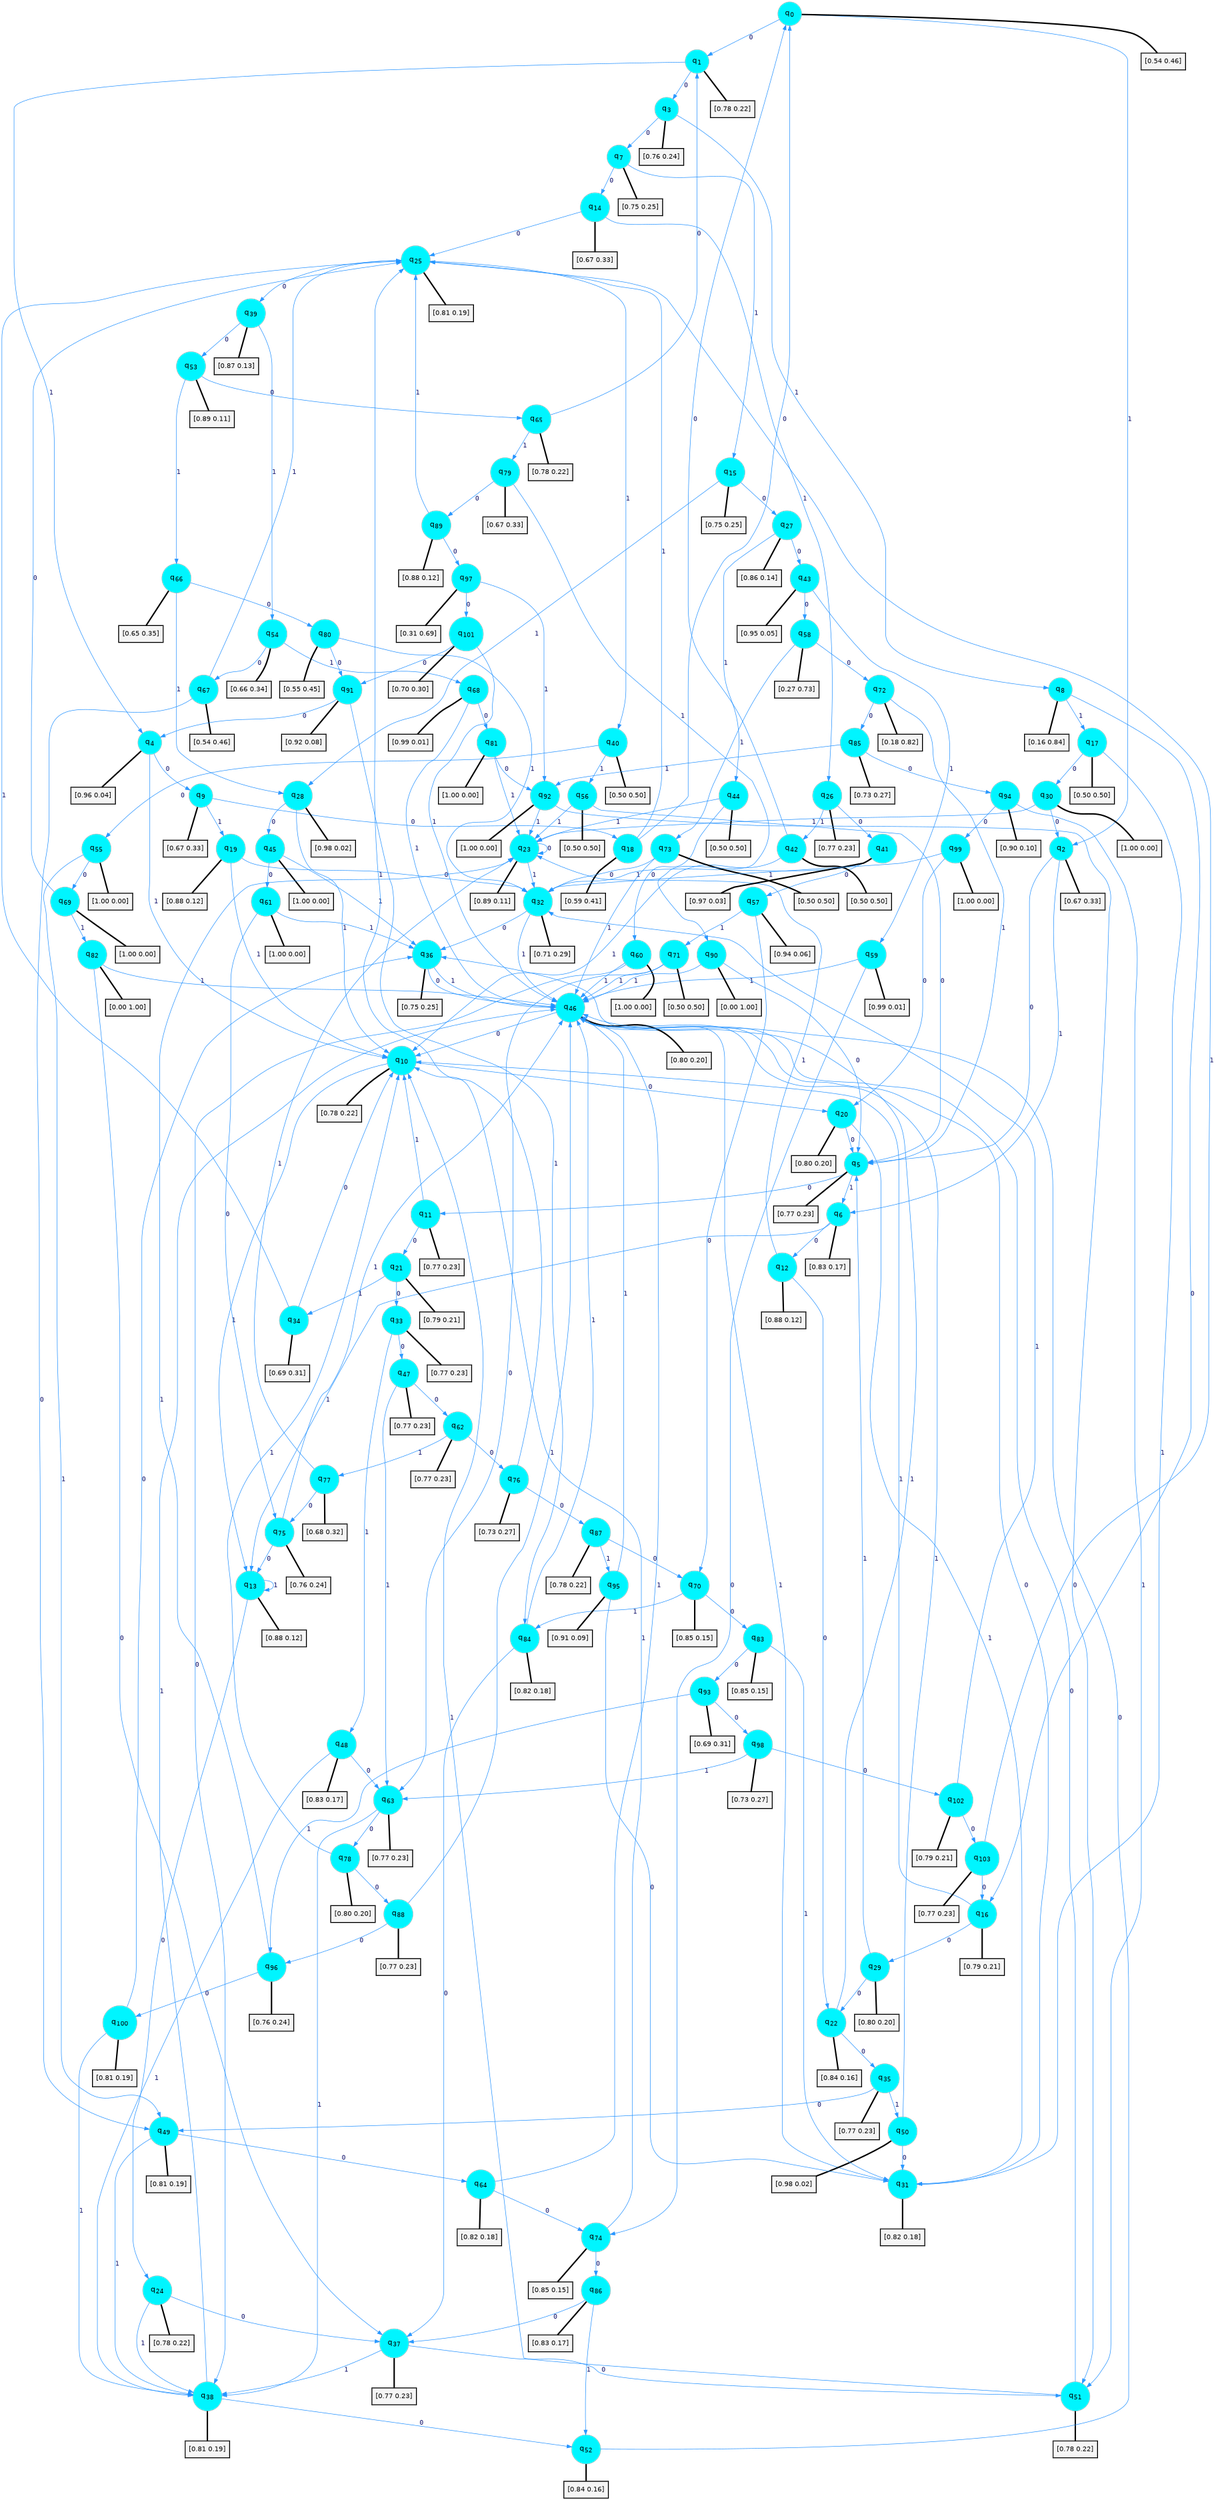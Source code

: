 digraph G {
graph [
bgcolor=transparent, dpi=300, rankdir=TD, size="40,25"];
node [
color=gray, fillcolor=turquoise1, fontcolor=black, fontname=Helvetica, fontsize=16, fontweight=bold, shape=circle, style=filled];
edge [
arrowsize=1, color=dodgerblue1, fontcolor=midnightblue, fontname=courier, fontweight=bold, penwidth=1, style=solid, weight=20];
0[label=<q<SUB>0</SUB>>];
1[label=<q<SUB>1</SUB>>];
2[label=<q<SUB>2</SUB>>];
3[label=<q<SUB>3</SUB>>];
4[label=<q<SUB>4</SUB>>];
5[label=<q<SUB>5</SUB>>];
6[label=<q<SUB>6</SUB>>];
7[label=<q<SUB>7</SUB>>];
8[label=<q<SUB>8</SUB>>];
9[label=<q<SUB>9</SUB>>];
10[label=<q<SUB>10</SUB>>];
11[label=<q<SUB>11</SUB>>];
12[label=<q<SUB>12</SUB>>];
13[label=<q<SUB>13</SUB>>];
14[label=<q<SUB>14</SUB>>];
15[label=<q<SUB>15</SUB>>];
16[label=<q<SUB>16</SUB>>];
17[label=<q<SUB>17</SUB>>];
18[label=<q<SUB>18</SUB>>];
19[label=<q<SUB>19</SUB>>];
20[label=<q<SUB>20</SUB>>];
21[label=<q<SUB>21</SUB>>];
22[label=<q<SUB>22</SUB>>];
23[label=<q<SUB>23</SUB>>];
24[label=<q<SUB>24</SUB>>];
25[label=<q<SUB>25</SUB>>];
26[label=<q<SUB>26</SUB>>];
27[label=<q<SUB>27</SUB>>];
28[label=<q<SUB>28</SUB>>];
29[label=<q<SUB>29</SUB>>];
30[label=<q<SUB>30</SUB>>];
31[label=<q<SUB>31</SUB>>];
32[label=<q<SUB>32</SUB>>];
33[label=<q<SUB>33</SUB>>];
34[label=<q<SUB>34</SUB>>];
35[label=<q<SUB>35</SUB>>];
36[label=<q<SUB>36</SUB>>];
37[label=<q<SUB>37</SUB>>];
38[label=<q<SUB>38</SUB>>];
39[label=<q<SUB>39</SUB>>];
40[label=<q<SUB>40</SUB>>];
41[label=<q<SUB>41</SUB>>];
42[label=<q<SUB>42</SUB>>];
43[label=<q<SUB>43</SUB>>];
44[label=<q<SUB>44</SUB>>];
45[label=<q<SUB>45</SUB>>];
46[label=<q<SUB>46</SUB>>];
47[label=<q<SUB>47</SUB>>];
48[label=<q<SUB>48</SUB>>];
49[label=<q<SUB>49</SUB>>];
50[label=<q<SUB>50</SUB>>];
51[label=<q<SUB>51</SUB>>];
52[label=<q<SUB>52</SUB>>];
53[label=<q<SUB>53</SUB>>];
54[label=<q<SUB>54</SUB>>];
55[label=<q<SUB>55</SUB>>];
56[label=<q<SUB>56</SUB>>];
57[label=<q<SUB>57</SUB>>];
58[label=<q<SUB>58</SUB>>];
59[label=<q<SUB>59</SUB>>];
60[label=<q<SUB>60</SUB>>];
61[label=<q<SUB>61</SUB>>];
62[label=<q<SUB>62</SUB>>];
63[label=<q<SUB>63</SUB>>];
64[label=<q<SUB>64</SUB>>];
65[label=<q<SUB>65</SUB>>];
66[label=<q<SUB>66</SUB>>];
67[label=<q<SUB>67</SUB>>];
68[label=<q<SUB>68</SUB>>];
69[label=<q<SUB>69</SUB>>];
70[label=<q<SUB>70</SUB>>];
71[label=<q<SUB>71</SUB>>];
72[label=<q<SUB>72</SUB>>];
73[label=<q<SUB>73</SUB>>];
74[label=<q<SUB>74</SUB>>];
75[label=<q<SUB>75</SUB>>];
76[label=<q<SUB>76</SUB>>];
77[label=<q<SUB>77</SUB>>];
78[label=<q<SUB>78</SUB>>];
79[label=<q<SUB>79</SUB>>];
80[label=<q<SUB>80</SUB>>];
81[label=<q<SUB>81</SUB>>];
82[label=<q<SUB>82</SUB>>];
83[label=<q<SUB>83</SUB>>];
84[label=<q<SUB>84</SUB>>];
85[label=<q<SUB>85</SUB>>];
86[label=<q<SUB>86</SUB>>];
87[label=<q<SUB>87</SUB>>];
88[label=<q<SUB>88</SUB>>];
89[label=<q<SUB>89</SUB>>];
90[label=<q<SUB>90</SUB>>];
91[label=<q<SUB>91</SUB>>];
92[label=<q<SUB>92</SUB>>];
93[label=<q<SUB>93</SUB>>];
94[label=<q<SUB>94</SUB>>];
95[label=<q<SUB>95</SUB>>];
96[label=<q<SUB>96</SUB>>];
97[label=<q<SUB>97</SUB>>];
98[label=<q<SUB>98</SUB>>];
99[label=<q<SUB>99</SUB>>];
100[label=<q<SUB>100</SUB>>];
101[label=<q<SUB>101</SUB>>];
102[label=<q<SUB>102</SUB>>];
103[label=<q<SUB>103</SUB>>];
104[label="[0.54 0.46]", shape=box,fontcolor=black, fontname=Helvetica, fontsize=14, penwidth=2, fillcolor=whitesmoke,color=black];
105[label="[0.78 0.22]", shape=box,fontcolor=black, fontname=Helvetica, fontsize=14, penwidth=2, fillcolor=whitesmoke,color=black];
106[label="[0.67 0.33]", shape=box,fontcolor=black, fontname=Helvetica, fontsize=14, penwidth=2, fillcolor=whitesmoke,color=black];
107[label="[0.76 0.24]", shape=box,fontcolor=black, fontname=Helvetica, fontsize=14, penwidth=2, fillcolor=whitesmoke,color=black];
108[label="[0.96 0.04]", shape=box,fontcolor=black, fontname=Helvetica, fontsize=14, penwidth=2, fillcolor=whitesmoke,color=black];
109[label="[0.77 0.23]", shape=box,fontcolor=black, fontname=Helvetica, fontsize=14, penwidth=2, fillcolor=whitesmoke,color=black];
110[label="[0.83 0.17]", shape=box,fontcolor=black, fontname=Helvetica, fontsize=14, penwidth=2, fillcolor=whitesmoke,color=black];
111[label="[0.75 0.25]", shape=box,fontcolor=black, fontname=Helvetica, fontsize=14, penwidth=2, fillcolor=whitesmoke,color=black];
112[label="[0.16 0.84]", shape=box,fontcolor=black, fontname=Helvetica, fontsize=14, penwidth=2, fillcolor=whitesmoke,color=black];
113[label="[0.67 0.33]", shape=box,fontcolor=black, fontname=Helvetica, fontsize=14, penwidth=2, fillcolor=whitesmoke,color=black];
114[label="[0.78 0.22]", shape=box,fontcolor=black, fontname=Helvetica, fontsize=14, penwidth=2, fillcolor=whitesmoke,color=black];
115[label="[0.77 0.23]", shape=box,fontcolor=black, fontname=Helvetica, fontsize=14, penwidth=2, fillcolor=whitesmoke,color=black];
116[label="[0.88 0.12]", shape=box,fontcolor=black, fontname=Helvetica, fontsize=14, penwidth=2, fillcolor=whitesmoke,color=black];
117[label="[0.88 0.12]", shape=box,fontcolor=black, fontname=Helvetica, fontsize=14, penwidth=2, fillcolor=whitesmoke,color=black];
118[label="[0.67 0.33]", shape=box,fontcolor=black, fontname=Helvetica, fontsize=14, penwidth=2, fillcolor=whitesmoke,color=black];
119[label="[0.75 0.25]", shape=box,fontcolor=black, fontname=Helvetica, fontsize=14, penwidth=2, fillcolor=whitesmoke,color=black];
120[label="[0.79 0.21]", shape=box,fontcolor=black, fontname=Helvetica, fontsize=14, penwidth=2, fillcolor=whitesmoke,color=black];
121[label="[0.50 0.50]", shape=box,fontcolor=black, fontname=Helvetica, fontsize=14, penwidth=2, fillcolor=whitesmoke,color=black];
122[label="[0.59 0.41]", shape=box,fontcolor=black, fontname=Helvetica, fontsize=14, penwidth=2, fillcolor=whitesmoke,color=black];
123[label="[0.88 0.12]", shape=box,fontcolor=black, fontname=Helvetica, fontsize=14, penwidth=2, fillcolor=whitesmoke,color=black];
124[label="[0.80 0.20]", shape=box,fontcolor=black, fontname=Helvetica, fontsize=14, penwidth=2, fillcolor=whitesmoke,color=black];
125[label="[0.79 0.21]", shape=box,fontcolor=black, fontname=Helvetica, fontsize=14, penwidth=2, fillcolor=whitesmoke,color=black];
126[label="[0.84 0.16]", shape=box,fontcolor=black, fontname=Helvetica, fontsize=14, penwidth=2, fillcolor=whitesmoke,color=black];
127[label="[0.89 0.11]", shape=box,fontcolor=black, fontname=Helvetica, fontsize=14, penwidth=2, fillcolor=whitesmoke,color=black];
128[label="[0.78 0.22]", shape=box,fontcolor=black, fontname=Helvetica, fontsize=14, penwidth=2, fillcolor=whitesmoke,color=black];
129[label="[0.81 0.19]", shape=box,fontcolor=black, fontname=Helvetica, fontsize=14, penwidth=2, fillcolor=whitesmoke,color=black];
130[label="[0.77 0.23]", shape=box,fontcolor=black, fontname=Helvetica, fontsize=14, penwidth=2, fillcolor=whitesmoke,color=black];
131[label="[0.86 0.14]", shape=box,fontcolor=black, fontname=Helvetica, fontsize=14, penwidth=2, fillcolor=whitesmoke,color=black];
132[label="[0.98 0.02]", shape=box,fontcolor=black, fontname=Helvetica, fontsize=14, penwidth=2, fillcolor=whitesmoke,color=black];
133[label="[0.80 0.20]", shape=box,fontcolor=black, fontname=Helvetica, fontsize=14, penwidth=2, fillcolor=whitesmoke,color=black];
134[label="[1.00 0.00]", shape=box,fontcolor=black, fontname=Helvetica, fontsize=14, penwidth=2, fillcolor=whitesmoke,color=black];
135[label="[0.82 0.18]", shape=box,fontcolor=black, fontname=Helvetica, fontsize=14, penwidth=2, fillcolor=whitesmoke,color=black];
136[label="[0.71 0.29]", shape=box,fontcolor=black, fontname=Helvetica, fontsize=14, penwidth=2, fillcolor=whitesmoke,color=black];
137[label="[0.77 0.23]", shape=box,fontcolor=black, fontname=Helvetica, fontsize=14, penwidth=2, fillcolor=whitesmoke,color=black];
138[label="[0.69 0.31]", shape=box,fontcolor=black, fontname=Helvetica, fontsize=14, penwidth=2, fillcolor=whitesmoke,color=black];
139[label="[0.77 0.23]", shape=box,fontcolor=black, fontname=Helvetica, fontsize=14, penwidth=2, fillcolor=whitesmoke,color=black];
140[label="[0.75 0.25]", shape=box,fontcolor=black, fontname=Helvetica, fontsize=14, penwidth=2, fillcolor=whitesmoke,color=black];
141[label="[0.77 0.23]", shape=box,fontcolor=black, fontname=Helvetica, fontsize=14, penwidth=2, fillcolor=whitesmoke,color=black];
142[label="[0.81 0.19]", shape=box,fontcolor=black, fontname=Helvetica, fontsize=14, penwidth=2, fillcolor=whitesmoke,color=black];
143[label="[0.87 0.13]", shape=box,fontcolor=black, fontname=Helvetica, fontsize=14, penwidth=2, fillcolor=whitesmoke,color=black];
144[label="[0.50 0.50]", shape=box,fontcolor=black, fontname=Helvetica, fontsize=14, penwidth=2, fillcolor=whitesmoke,color=black];
145[label="[0.97 0.03]", shape=box,fontcolor=black, fontname=Helvetica, fontsize=14, penwidth=2, fillcolor=whitesmoke,color=black];
146[label="[0.50 0.50]", shape=box,fontcolor=black, fontname=Helvetica, fontsize=14, penwidth=2, fillcolor=whitesmoke,color=black];
147[label="[0.95 0.05]", shape=box,fontcolor=black, fontname=Helvetica, fontsize=14, penwidth=2, fillcolor=whitesmoke,color=black];
148[label="[0.50 0.50]", shape=box,fontcolor=black, fontname=Helvetica, fontsize=14, penwidth=2, fillcolor=whitesmoke,color=black];
149[label="[1.00 0.00]", shape=box,fontcolor=black, fontname=Helvetica, fontsize=14, penwidth=2, fillcolor=whitesmoke,color=black];
150[label="[0.80 0.20]", shape=box,fontcolor=black, fontname=Helvetica, fontsize=14, penwidth=2, fillcolor=whitesmoke,color=black];
151[label="[0.77 0.23]", shape=box,fontcolor=black, fontname=Helvetica, fontsize=14, penwidth=2, fillcolor=whitesmoke,color=black];
152[label="[0.83 0.17]", shape=box,fontcolor=black, fontname=Helvetica, fontsize=14, penwidth=2, fillcolor=whitesmoke,color=black];
153[label="[0.81 0.19]", shape=box,fontcolor=black, fontname=Helvetica, fontsize=14, penwidth=2, fillcolor=whitesmoke,color=black];
154[label="[0.98 0.02]", shape=box,fontcolor=black, fontname=Helvetica, fontsize=14, penwidth=2, fillcolor=whitesmoke,color=black];
155[label="[0.78 0.22]", shape=box,fontcolor=black, fontname=Helvetica, fontsize=14, penwidth=2, fillcolor=whitesmoke,color=black];
156[label="[0.84 0.16]", shape=box,fontcolor=black, fontname=Helvetica, fontsize=14, penwidth=2, fillcolor=whitesmoke,color=black];
157[label="[0.89 0.11]", shape=box,fontcolor=black, fontname=Helvetica, fontsize=14, penwidth=2, fillcolor=whitesmoke,color=black];
158[label="[0.66 0.34]", shape=box,fontcolor=black, fontname=Helvetica, fontsize=14, penwidth=2, fillcolor=whitesmoke,color=black];
159[label="[1.00 0.00]", shape=box,fontcolor=black, fontname=Helvetica, fontsize=14, penwidth=2, fillcolor=whitesmoke,color=black];
160[label="[0.50 0.50]", shape=box,fontcolor=black, fontname=Helvetica, fontsize=14, penwidth=2, fillcolor=whitesmoke,color=black];
161[label="[0.94 0.06]", shape=box,fontcolor=black, fontname=Helvetica, fontsize=14, penwidth=2, fillcolor=whitesmoke,color=black];
162[label="[0.27 0.73]", shape=box,fontcolor=black, fontname=Helvetica, fontsize=14, penwidth=2, fillcolor=whitesmoke,color=black];
163[label="[0.99 0.01]", shape=box,fontcolor=black, fontname=Helvetica, fontsize=14, penwidth=2, fillcolor=whitesmoke,color=black];
164[label="[1.00 0.00]", shape=box,fontcolor=black, fontname=Helvetica, fontsize=14, penwidth=2, fillcolor=whitesmoke,color=black];
165[label="[1.00 0.00]", shape=box,fontcolor=black, fontname=Helvetica, fontsize=14, penwidth=2, fillcolor=whitesmoke,color=black];
166[label="[0.77 0.23]", shape=box,fontcolor=black, fontname=Helvetica, fontsize=14, penwidth=2, fillcolor=whitesmoke,color=black];
167[label="[0.77 0.23]", shape=box,fontcolor=black, fontname=Helvetica, fontsize=14, penwidth=2, fillcolor=whitesmoke,color=black];
168[label="[0.82 0.18]", shape=box,fontcolor=black, fontname=Helvetica, fontsize=14, penwidth=2, fillcolor=whitesmoke,color=black];
169[label="[0.78 0.22]", shape=box,fontcolor=black, fontname=Helvetica, fontsize=14, penwidth=2, fillcolor=whitesmoke,color=black];
170[label="[0.65 0.35]", shape=box,fontcolor=black, fontname=Helvetica, fontsize=14, penwidth=2, fillcolor=whitesmoke,color=black];
171[label="[0.54 0.46]", shape=box,fontcolor=black, fontname=Helvetica, fontsize=14, penwidth=2, fillcolor=whitesmoke,color=black];
172[label="[0.99 0.01]", shape=box,fontcolor=black, fontname=Helvetica, fontsize=14, penwidth=2, fillcolor=whitesmoke,color=black];
173[label="[1.00 0.00]", shape=box,fontcolor=black, fontname=Helvetica, fontsize=14, penwidth=2, fillcolor=whitesmoke,color=black];
174[label="[0.85 0.15]", shape=box,fontcolor=black, fontname=Helvetica, fontsize=14, penwidth=2, fillcolor=whitesmoke,color=black];
175[label="[0.50 0.50]", shape=box,fontcolor=black, fontname=Helvetica, fontsize=14, penwidth=2, fillcolor=whitesmoke,color=black];
176[label="[0.18 0.82]", shape=box,fontcolor=black, fontname=Helvetica, fontsize=14, penwidth=2, fillcolor=whitesmoke,color=black];
177[label="[0.50 0.50]", shape=box,fontcolor=black, fontname=Helvetica, fontsize=14, penwidth=2, fillcolor=whitesmoke,color=black];
178[label="[0.85 0.15]", shape=box,fontcolor=black, fontname=Helvetica, fontsize=14, penwidth=2, fillcolor=whitesmoke,color=black];
179[label="[0.76 0.24]", shape=box,fontcolor=black, fontname=Helvetica, fontsize=14, penwidth=2, fillcolor=whitesmoke,color=black];
180[label="[0.73 0.27]", shape=box,fontcolor=black, fontname=Helvetica, fontsize=14, penwidth=2, fillcolor=whitesmoke,color=black];
181[label="[0.68 0.32]", shape=box,fontcolor=black, fontname=Helvetica, fontsize=14, penwidth=2, fillcolor=whitesmoke,color=black];
182[label="[0.80 0.20]", shape=box,fontcolor=black, fontname=Helvetica, fontsize=14, penwidth=2, fillcolor=whitesmoke,color=black];
183[label="[0.67 0.33]", shape=box,fontcolor=black, fontname=Helvetica, fontsize=14, penwidth=2, fillcolor=whitesmoke,color=black];
184[label="[0.55 0.45]", shape=box,fontcolor=black, fontname=Helvetica, fontsize=14, penwidth=2, fillcolor=whitesmoke,color=black];
185[label="[1.00 0.00]", shape=box,fontcolor=black, fontname=Helvetica, fontsize=14, penwidth=2, fillcolor=whitesmoke,color=black];
186[label="[0.00 1.00]", shape=box,fontcolor=black, fontname=Helvetica, fontsize=14, penwidth=2, fillcolor=whitesmoke,color=black];
187[label="[0.85 0.15]", shape=box,fontcolor=black, fontname=Helvetica, fontsize=14, penwidth=2, fillcolor=whitesmoke,color=black];
188[label="[0.82 0.18]", shape=box,fontcolor=black, fontname=Helvetica, fontsize=14, penwidth=2, fillcolor=whitesmoke,color=black];
189[label="[0.73 0.27]", shape=box,fontcolor=black, fontname=Helvetica, fontsize=14, penwidth=2, fillcolor=whitesmoke,color=black];
190[label="[0.83 0.17]", shape=box,fontcolor=black, fontname=Helvetica, fontsize=14, penwidth=2, fillcolor=whitesmoke,color=black];
191[label="[0.78 0.22]", shape=box,fontcolor=black, fontname=Helvetica, fontsize=14, penwidth=2, fillcolor=whitesmoke,color=black];
192[label="[0.77 0.23]", shape=box,fontcolor=black, fontname=Helvetica, fontsize=14, penwidth=2, fillcolor=whitesmoke,color=black];
193[label="[0.88 0.12]", shape=box,fontcolor=black, fontname=Helvetica, fontsize=14, penwidth=2, fillcolor=whitesmoke,color=black];
194[label="[0.00 1.00]", shape=box,fontcolor=black, fontname=Helvetica, fontsize=14, penwidth=2, fillcolor=whitesmoke,color=black];
195[label="[0.92 0.08]", shape=box,fontcolor=black, fontname=Helvetica, fontsize=14, penwidth=2, fillcolor=whitesmoke,color=black];
196[label="[1.00 0.00]", shape=box,fontcolor=black, fontname=Helvetica, fontsize=14, penwidth=2, fillcolor=whitesmoke,color=black];
197[label="[0.69 0.31]", shape=box,fontcolor=black, fontname=Helvetica, fontsize=14, penwidth=2, fillcolor=whitesmoke,color=black];
198[label="[0.90 0.10]", shape=box,fontcolor=black, fontname=Helvetica, fontsize=14, penwidth=2, fillcolor=whitesmoke,color=black];
199[label="[0.91 0.09]", shape=box,fontcolor=black, fontname=Helvetica, fontsize=14, penwidth=2, fillcolor=whitesmoke,color=black];
200[label="[0.76 0.24]", shape=box,fontcolor=black, fontname=Helvetica, fontsize=14, penwidth=2, fillcolor=whitesmoke,color=black];
201[label="[0.31 0.69]", shape=box,fontcolor=black, fontname=Helvetica, fontsize=14, penwidth=2, fillcolor=whitesmoke,color=black];
202[label="[0.73 0.27]", shape=box,fontcolor=black, fontname=Helvetica, fontsize=14, penwidth=2, fillcolor=whitesmoke,color=black];
203[label="[1.00 0.00]", shape=box,fontcolor=black, fontname=Helvetica, fontsize=14, penwidth=2, fillcolor=whitesmoke,color=black];
204[label="[0.81 0.19]", shape=box,fontcolor=black, fontname=Helvetica, fontsize=14, penwidth=2, fillcolor=whitesmoke,color=black];
205[label="[0.70 0.30]", shape=box,fontcolor=black, fontname=Helvetica, fontsize=14, penwidth=2, fillcolor=whitesmoke,color=black];
206[label="[0.79 0.21]", shape=box,fontcolor=black, fontname=Helvetica, fontsize=14, penwidth=2, fillcolor=whitesmoke,color=black];
207[label="[0.77 0.23]", shape=box,fontcolor=black, fontname=Helvetica, fontsize=14, penwidth=2, fillcolor=whitesmoke,color=black];
0->1 [label=0];
0->2 [label=1];
0->104 [arrowhead=none, penwidth=3,color=black];
1->3 [label=0];
1->4 [label=1];
1->105 [arrowhead=none, penwidth=3,color=black];
2->5 [label=0];
2->6 [label=1];
2->106 [arrowhead=none, penwidth=3,color=black];
3->7 [label=0];
3->8 [label=1];
3->107 [arrowhead=none, penwidth=3,color=black];
4->9 [label=0];
4->10 [label=1];
4->108 [arrowhead=none, penwidth=3,color=black];
5->11 [label=0];
5->6 [label=1];
5->109 [arrowhead=none, penwidth=3,color=black];
6->12 [label=0];
6->13 [label=1];
6->110 [arrowhead=none, penwidth=3,color=black];
7->14 [label=0];
7->15 [label=1];
7->111 [arrowhead=none, penwidth=3,color=black];
8->16 [label=0];
8->17 [label=1];
8->112 [arrowhead=none, penwidth=3,color=black];
9->18 [label=0];
9->19 [label=1];
9->113 [arrowhead=none, penwidth=3,color=black];
10->20 [label=0];
10->13 [label=1];
10->114 [arrowhead=none, penwidth=3,color=black];
11->21 [label=0];
11->10 [label=1];
11->115 [arrowhead=none, penwidth=3,color=black];
12->22 [label=0];
12->23 [label=1];
12->116 [arrowhead=none, penwidth=3,color=black];
13->24 [label=0];
13->13 [label=1];
13->117 [arrowhead=none, penwidth=3,color=black];
14->25 [label=0];
14->26 [label=1];
14->118 [arrowhead=none, penwidth=3,color=black];
15->27 [label=0];
15->28 [label=1];
15->119 [arrowhead=none, penwidth=3,color=black];
16->29 [label=0];
16->10 [label=1];
16->120 [arrowhead=none, penwidth=3,color=black];
17->30 [label=0];
17->31 [label=1];
17->121 [arrowhead=none, penwidth=3,color=black];
18->0 [label=0];
18->25 [label=1];
18->122 [arrowhead=none, penwidth=3,color=black];
19->32 [label=0];
19->10 [label=1];
19->123 [arrowhead=none, penwidth=3,color=black];
20->5 [label=0];
20->31 [label=1];
20->124 [arrowhead=none, penwidth=3,color=black];
21->33 [label=0];
21->34 [label=1];
21->125 [arrowhead=none, penwidth=3,color=black];
22->35 [label=0];
22->36 [label=1];
22->126 [arrowhead=none, penwidth=3,color=black];
23->23 [label=0];
23->32 [label=1];
23->127 [arrowhead=none, penwidth=3,color=black];
24->37 [label=0];
24->38 [label=1];
24->128 [arrowhead=none, penwidth=3,color=black];
25->39 [label=0];
25->40 [label=1];
25->129 [arrowhead=none, penwidth=3,color=black];
26->41 [label=0];
26->42 [label=1];
26->130 [arrowhead=none, penwidth=3,color=black];
27->43 [label=0];
27->44 [label=1];
27->131 [arrowhead=none, penwidth=3,color=black];
28->45 [label=0];
28->10 [label=1];
28->132 [arrowhead=none, penwidth=3,color=black];
29->22 [label=0];
29->5 [label=1];
29->133 [arrowhead=none, penwidth=3,color=black];
30->2 [label=0];
30->23 [label=1];
30->134 [arrowhead=none, penwidth=3,color=black];
31->46 [label=0];
31->46 [label=1];
31->135 [arrowhead=none, penwidth=3,color=black];
32->36 [label=0];
32->46 [label=1];
32->136 [arrowhead=none, penwidth=3,color=black];
33->47 [label=0];
33->48 [label=1];
33->137 [arrowhead=none, penwidth=3,color=black];
34->10 [label=0];
34->25 [label=1];
34->138 [arrowhead=none, penwidth=3,color=black];
35->49 [label=0];
35->50 [label=1];
35->139 [arrowhead=none, penwidth=3,color=black];
36->46 [label=0];
36->46 [label=1];
36->140 [arrowhead=none, penwidth=3,color=black];
37->51 [label=0];
37->38 [label=1];
37->141 [arrowhead=none, penwidth=3,color=black];
38->52 [label=0];
38->46 [label=1];
38->142 [arrowhead=none, penwidth=3,color=black];
39->53 [label=0];
39->54 [label=1];
39->143 [arrowhead=none, penwidth=3,color=black];
40->55 [label=0];
40->56 [label=1];
40->144 [arrowhead=none, penwidth=3,color=black];
41->57 [label=0];
41->32 [label=1];
41->145 [arrowhead=none, penwidth=3,color=black];
42->0 [label=0];
42->10 [label=1];
42->146 [arrowhead=none, penwidth=3,color=black];
43->58 [label=0];
43->59 [label=1];
43->147 [arrowhead=none, penwidth=3,color=black];
44->60 [label=0];
44->23 [label=1];
44->148 [arrowhead=none, penwidth=3,color=black];
45->61 [label=0];
45->36 [label=1];
45->149 [arrowhead=none, penwidth=3,color=black];
46->10 [label=0];
46->150 [arrowhead=none, penwidth=3,color=black];
47->62 [label=0];
47->63 [label=1];
47->151 [arrowhead=none, penwidth=3,color=black];
48->63 [label=0];
48->38 [label=1];
48->152 [arrowhead=none, penwidth=3,color=black];
49->64 [label=0];
49->38 [label=1];
49->153 [arrowhead=none, penwidth=3,color=black];
50->31 [label=0];
50->46 [label=1];
50->154 [arrowhead=none, penwidth=3,color=black];
51->46 [label=0];
51->10 [label=1];
51->155 [arrowhead=none, penwidth=3,color=black];
52->46 [label=0];
52->156 [arrowhead=none, penwidth=3,color=black];
53->65 [label=0];
53->66 [label=1];
53->157 [arrowhead=none, penwidth=3,color=black];
54->67 [label=0];
54->68 [label=1];
54->158 [arrowhead=none, penwidth=3,color=black];
55->69 [label=0];
55->49 [label=1];
55->159 [arrowhead=none, penwidth=3,color=black];
56->5 [label=0];
56->23 [label=1];
56->160 [arrowhead=none, penwidth=3,color=black];
57->70 [label=0];
57->71 [label=1];
57->161 [arrowhead=none, penwidth=3,color=black];
58->72 [label=0];
58->73 [label=1];
58->162 [arrowhead=none, penwidth=3,color=black];
59->74 [label=0];
59->46 [label=1];
59->163 [arrowhead=none, penwidth=3,color=black];
60->38 [label=0];
60->46 [label=1];
60->164 [arrowhead=none, penwidth=3,color=black];
61->75 [label=0];
61->36 [label=1];
61->165 [arrowhead=none, penwidth=3,color=black];
62->76 [label=0];
62->77 [label=1];
62->166 [arrowhead=none, penwidth=3,color=black];
63->78 [label=0];
63->38 [label=1];
63->167 [arrowhead=none, penwidth=3,color=black];
64->74 [label=0];
64->46 [label=1];
64->168 [arrowhead=none, penwidth=3,color=black];
65->1 [label=0];
65->79 [label=1];
65->169 [arrowhead=none, penwidth=3,color=black];
66->80 [label=0];
66->28 [label=1];
66->170 [arrowhead=none, penwidth=3,color=black];
67->49 [label=0];
67->25 [label=1];
67->171 [arrowhead=none, penwidth=3,color=black];
68->81 [label=0];
68->46 [label=1];
68->172 [arrowhead=none, penwidth=3,color=black];
69->25 [label=0];
69->82 [label=1];
69->173 [arrowhead=none, penwidth=3,color=black];
70->83 [label=0];
70->84 [label=1];
70->174 [arrowhead=none, penwidth=3,color=black];
71->63 [label=0];
71->46 [label=1];
71->175 [arrowhead=none, penwidth=3,color=black];
72->85 [label=0];
72->5 [label=1];
72->176 [arrowhead=none, penwidth=3,color=black];
73->32 [label=0];
73->46 [label=1];
73->177 [arrowhead=none, penwidth=3,color=black];
74->86 [label=0];
74->10 [label=1];
74->178 [arrowhead=none, penwidth=3,color=black];
75->13 [label=0];
75->46 [label=1];
75->179 [arrowhead=none, penwidth=3,color=black];
76->87 [label=0];
76->25 [label=1];
76->180 [arrowhead=none, penwidth=3,color=black];
77->75 [label=0];
77->23 [label=1];
77->181 [arrowhead=none, penwidth=3,color=black];
78->88 [label=0];
78->10 [label=1];
78->182 [arrowhead=none, penwidth=3,color=black];
79->89 [label=0];
79->90 [label=1];
79->183 [arrowhead=none, penwidth=3,color=black];
80->91 [label=0];
80->32 [label=1];
80->184 [arrowhead=none, penwidth=3,color=black];
81->92 [label=0];
81->23 [label=1];
81->185 [arrowhead=none, penwidth=3,color=black];
82->37 [label=0];
82->46 [label=1];
82->186 [arrowhead=none, penwidth=3,color=black];
83->93 [label=0];
83->31 [label=1];
83->187 [arrowhead=none, penwidth=3,color=black];
84->37 [label=0];
84->46 [label=1];
84->188 [arrowhead=none, penwidth=3,color=black];
85->94 [label=0];
85->92 [label=1];
85->189 [arrowhead=none, penwidth=3,color=black];
86->37 [label=0];
86->52 [label=1];
86->190 [arrowhead=none, penwidth=3,color=black];
87->70 [label=0];
87->95 [label=1];
87->191 [arrowhead=none, penwidth=3,color=black];
88->96 [label=0];
88->46 [label=1];
88->192 [arrowhead=none, penwidth=3,color=black];
89->97 [label=0];
89->25 [label=1];
89->193 [arrowhead=none, penwidth=3,color=black];
90->5 [label=0];
90->46 [label=1];
90->194 [arrowhead=none, penwidth=3,color=black];
91->4 [label=0];
91->84 [label=1];
91->195 [arrowhead=none, penwidth=3,color=black];
92->51 [label=0];
92->23 [label=1];
92->196 [arrowhead=none, penwidth=3,color=black];
93->98 [label=0];
93->96 [label=1];
93->197 [arrowhead=none, penwidth=3,color=black];
94->99 [label=0];
94->51 [label=1];
94->198 [arrowhead=none, penwidth=3,color=black];
95->31 [label=0];
95->46 [label=1];
95->199 [arrowhead=none, penwidth=3,color=black];
96->100 [label=0];
96->23 [label=1];
96->200 [arrowhead=none, penwidth=3,color=black];
97->101 [label=0];
97->92 [label=1];
97->201 [arrowhead=none, penwidth=3,color=black];
98->102 [label=0];
98->63 [label=1];
98->202 [arrowhead=none, penwidth=3,color=black];
99->20 [label=0];
99->32 [label=1];
99->203 [arrowhead=none, penwidth=3,color=black];
100->36 [label=0];
100->38 [label=1];
100->204 [arrowhead=none, penwidth=3,color=black];
101->91 [label=0];
101->46 [label=1];
101->205 [arrowhead=none, penwidth=3,color=black];
102->103 [label=0];
102->32 [label=1];
102->206 [arrowhead=none, penwidth=3,color=black];
103->16 [label=0];
103->25 [label=1];
103->207 [arrowhead=none, penwidth=3,color=black];
}
